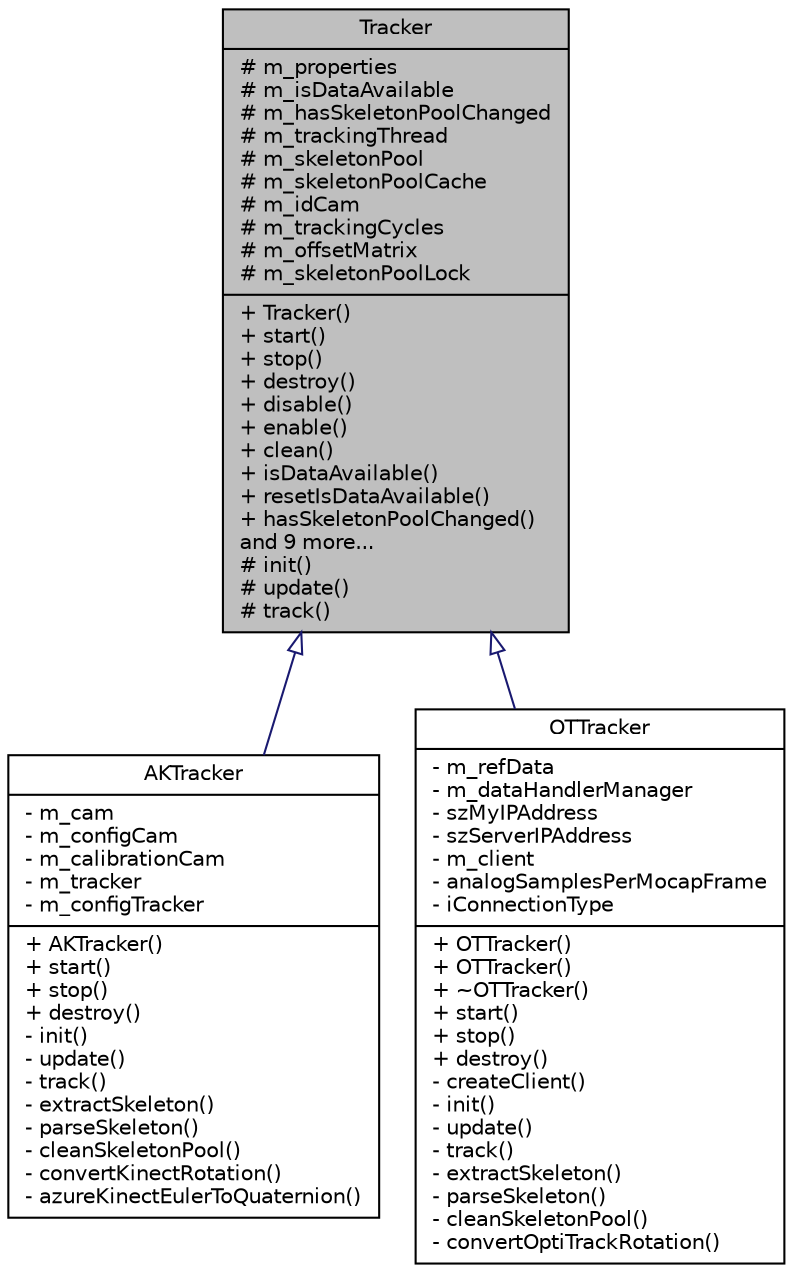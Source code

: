 digraph "Tracker"
{
 // LATEX_PDF_SIZE
  edge [fontname="Helvetica",fontsize="10",labelfontname="Helvetica",labelfontsize="10"];
  node [fontname="Helvetica",fontsize="10",shape=record];
  Node1 [label="{Tracker\n|# m_properties\l# m_isDataAvailable\l# m_hasSkeletonPoolChanged\l# m_trackingThread\l# m_skeletonPool\l# m_skeletonPoolCache\l# m_idCam\l# m_trackingCycles\l# m_offsetMatrix\l# m_skeletonPoolLock\l|+ Tracker()\l+ start()\l+ stop()\l+ destroy()\l+ disable()\l+ enable()\l+ clean()\l+ isDataAvailable()\l+ resetIsDataAvailable()\l+ hasSkeletonPoolChanged()\land 9 more...\l# init()\l# update()\l# track()\l}",height=0.2,width=0.4,color="black", fillcolor="grey75", style="filled", fontcolor="black",tooltip="Prototype class for implemetation - holds virtual methods."];
  Node1 -> Node2 [dir="back",color="midnightblue",fontsize="10",style="solid",arrowtail="onormal",fontname="Helvetica"];
  Node2 [label="{AKTracker\n|- m_cam\l- m_configCam\l- m_calibrationCam\l- m_tracker\l- m_configTracker\l|+ AKTracker()\l+ start()\l+ stop()\l+ destroy()\l- init()\l- update()\l- track()\l- extractSkeleton()\l- parseSkeleton()\l- cleanSkeletonPool()\l- convertKinectRotation()\l- azureKinectEulerToQuaternion()\l}",height=0.2,width=0.4,color="black", fillcolor="white", style="filled",URL="$class_a_k_tracker.html",tooltip="Manages Azure Kinect Body Tracking."];
  Node1 -> Node3 [dir="back",color="midnightblue",fontsize="10",style="solid",arrowtail="onormal",fontname="Helvetica"];
  Node3 [label="{OTTracker\n|- m_refData\l- m_dataHandlerManager\l- szMyIPAddress\l- szServerIPAddress\l- m_client\l- analogSamplesPerMocapFrame\l- iConnectionType\l|+ OTTracker()\l+ OTTracker()\l+ ~OTTracker()\l+ start()\l+ stop()\l+ destroy()\l- createClient()\l- init()\l- update()\l- track()\l- extractSkeleton()\l- parseSkeleton()\l- cleanSkeletonPool()\l- convertOptiTrackRotation()\l}",height=0.2,width=0.4,color="black", fillcolor="white", style="filled",URL="$class_o_t_tracker.html",tooltip="Manages OptiTrack Body Tracking via NatNet protocol."];
}
